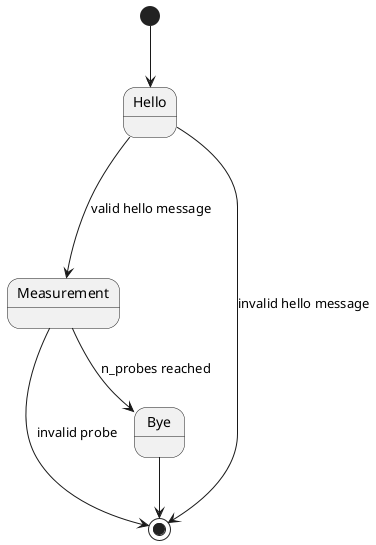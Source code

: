 @startuml server-states

[*] --> Hello
Hello ---> Measurement : valid hello message
Hello --> [*] : invalid hello message

Measurement --> [*] : invalid probe
Measurement --> Bye : n_probes reached

Bye --> [*]

@enduml
